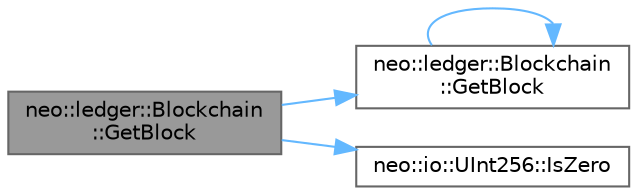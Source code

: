 digraph "neo::ledger::Blockchain::GetBlock"
{
 // LATEX_PDF_SIZE
  bgcolor="transparent";
  edge [fontname=Helvetica,fontsize=10,labelfontname=Helvetica,labelfontsize=10];
  node [fontname=Helvetica,fontsize=10,shape=box,height=0.2,width=0.4];
  rankdir="LR";
  Node1 [id="Node000001",label="neo::ledger::Blockchain\l::GetBlock",height=0.2,width=0.4,color="gray40", fillcolor="grey60", style="filled", fontcolor="black",tooltip="Gets a block by index."];
  Node1 -> Node2 [id="edge4_Node000001_Node000002",color="steelblue1",style="solid",tooltip=" "];
  Node2 [id="Node000002",label="neo::ledger::Blockchain\l::GetBlock",height=0.2,width=0.4,color="grey40", fillcolor="white", style="filled",URL="$classneo_1_1ledger_1_1_blockchain.html#a9af172a7a4817451e1ed996d8b358c26",tooltip="Gets a block by hash."];
  Node2 -> Node2 [id="edge5_Node000002_Node000002",color="steelblue1",style="solid",tooltip=" "];
  Node1 -> Node3 [id="edge6_Node000001_Node000003",color="steelblue1",style="solid",tooltip=" "];
  Node3 [id="Node000003",label="neo::io::UInt256::IsZero",height=0.2,width=0.4,color="grey40", fillcolor="white", style="filled",URL="$classneo_1_1io_1_1_u_int256.html#a9553119c10fe787929107ed1c842c6a2",tooltip="Checks if this UInt256 is zero."];
}
